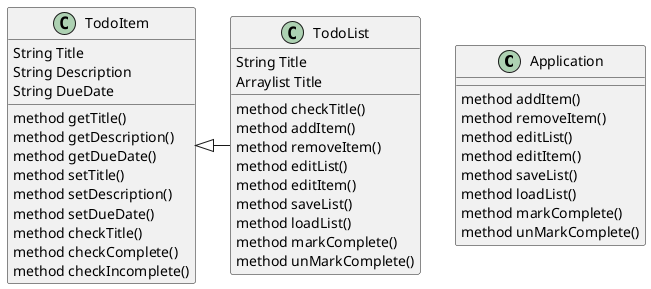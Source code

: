 @startuml
'https://plantuml.com/class-diagram

class Application{
    method addItem()
    method removeItem()
    method editList()
    method editItem()
    method saveList()
    method loadList()
    method markComplete()
    method unMarkComplete()
}

class TodoList{
    String Title
    Arraylist Title
    method checkTitle()
    method addItem()
    method removeItem()
    method editList()
    method editItem()
    method saveList()
    method loadList()
    method markComplete()
    method unMarkComplete()

}

class TodoItem{
    String Title
    String Description
    String DueDate
    method getTitle()
    method getDescription()
    method getDueDate()
    method setTitle()
    method setDescription()
    method setDueDate()
    method checkTitle()
    method checkComplete()
    method checkIncomplete()
}

TodoItem <|- TodoList


@enduml
